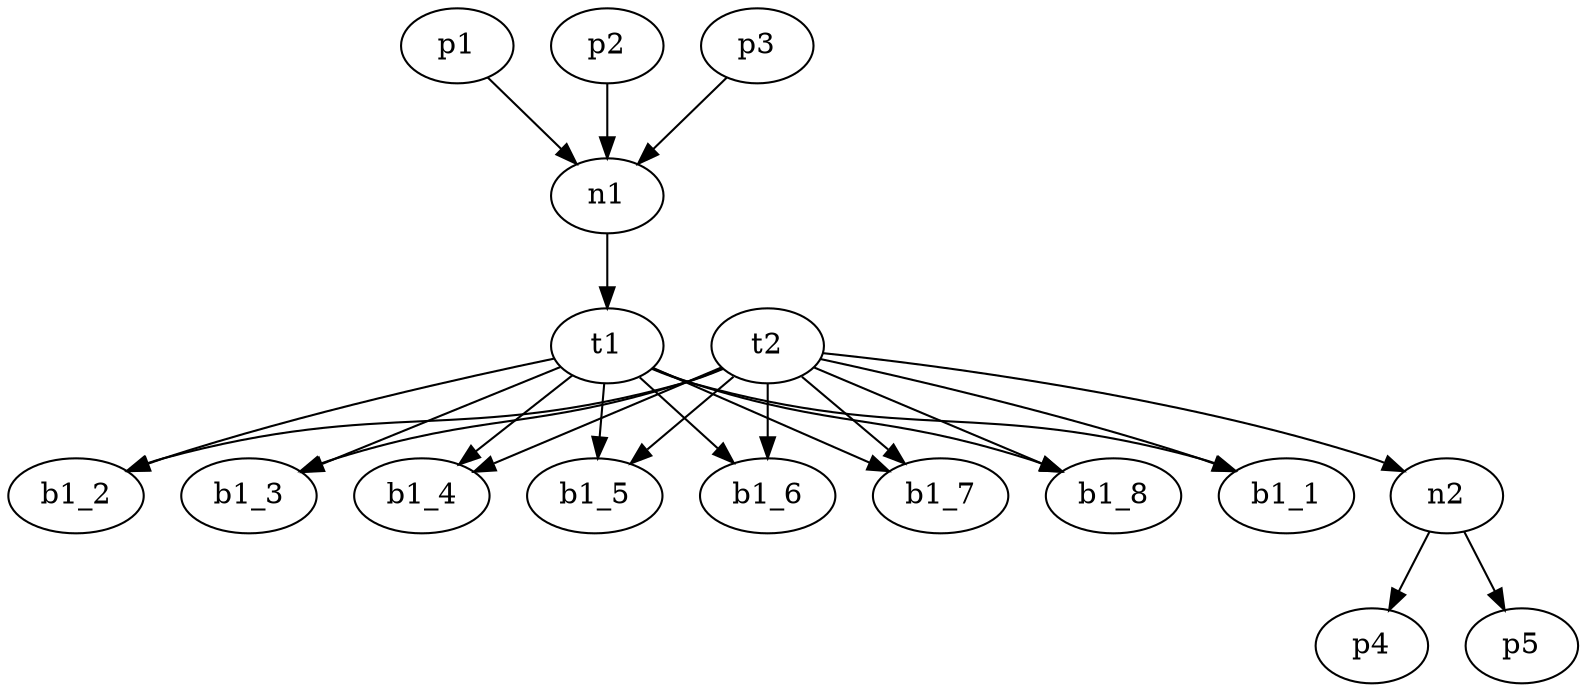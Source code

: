 digraph "" {
	p1 -> n1 [key=0,
	connection_id=c1,
	connection_ref="{'name': 'c1', 'ID': 'c1', 'entity': 'CHANNEL', 'params': {'data': {'channelWidth': 100, 'connectionSpacing': 1000}}, 'source': {'_\
component': 'p1', '_port': '1'}, 'sinks': [{'_component': 'n1', '_port': '1'}], 'layer': {'_id': '0', 'name': 'FLOW_0', 'type': '\
FLOW', 'group': '0', 'params': {'data': {}}}, '_paths': []}",
	sink_port="{'_component': 'n1', '_port': '1'}",
	source_port="{'_component': 'p1', '_port': '1'}"];
n1 -> t1 [key=0,
connection_id=c4,
connection_ref="{'name': 'c4', 'ID': 'c4', 'entity': 'CHANNEL', 'params': {'data': {'channelWidth': 100, 'connectionSpacing': 1000}}, 'source': {'_\
component': 'n1', '_port': '1'}, 'sinks': [{'_component': 't1', '_port': '1'}], 'layer': {'_id': '0', 'name': 'FLOW_0', 'type': '\
FLOW', 'group': '0', 'params': {'data': {}}}, '_paths': []}",
sink_port="{'_component': 't1', '_port': '1'}",
source_port="{'_component': 'n1', '_port': '1'}"];
p2 -> n1 [key=0,
connection_id=c2,
connection_ref="{'name': 'c2', 'ID': 'c2', 'entity': 'CHANNEL', 'params': {'data': {'channelWidth': 100, 'connectionSpacing': 1000}}, 'source': {'_\
component': 'p2', '_port': '1'}, 'sinks': [{'_component': 'n1', '_port': '1'}], 'layer': {'_id': '0', 'name': 'FLOW_0', 'type': '\
FLOW', 'group': '0', 'params': {'data': {}}}, '_paths': []}",
sink_port="{'_component': 'n1', '_port': '1'}",
source_port="{'_component': 'p2', '_port': '1'}"];
p3 -> n1 [key=0,
connection_id=c3,
connection_ref="{'name': 'c3', 'ID': 'c3', 'entity': 'CHANNEL', 'params': {'data': {'channelWidth': 100, 'connectionSpacing': 1000}}, 'source': {'_\
component': 'p3', '_port': '1'}, 'sinks': [{'_component': 'n1', '_port': '1'}], 'layer': {'_id': '0', 'name': 'FLOW_0', 'type': '\
FLOW', 'group': '0', 'params': {'data': {}}}, '_paths': []}",
sink_port="{'_component': 'n1', '_port': '1'}",
source_port="{'_component': 'p3', '_port': '1'}"];
t1 -> b1_1 [key=0,
connection_id=c5,
connection_ref="{'name': 'c5', 'ID': 'c5', 'entity': 'CHANNEL', 'params': {'data': {'channelWidth': 100, 'connectionSpacing': 1000}}, 'source': {'_\
component': 't1', '_port': '2'}, 'sinks': [{'_component': 'b1_1', '_port': '1'}], 'layer': {'_id': '0', 'name': 'FLOW_0', 'type': '\
FLOW', 'group': '0', 'params': {'data': {}}}, '_paths': []}",
sink_port="{'_component': 'b1_1', '_port': '1'}",
source_port="{'_component': 't1', '_port': '2'}"];
t1 -> b1_2 [key=0,
connection_id=c6,
connection_ref="{'name': 'c6', 'ID': 'c6', 'entity': 'CHANNEL', 'params': {'data': {'channelWidth': 100, 'connectionSpacing': 1000}}, 'source': {'_\
component': 't1', '_port': '3'}, 'sinks': [{'_component': 'b1_2', '_port': '1'}], 'layer': {'_id': '0', 'name': 'FLOW_0', 'type': '\
FLOW', 'group': '0', 'params': {'data': {}}}, '_paths': []}",
sink_port="{'_component': 'b1_2', '_port': '1'}",
source_port="{'_component': 't1', '_port': '3'}"];
t1 -> b1_3 [key=0,
connection_id=c7,
connection_ref="{'name': 'c7', 'ID': 'c7', 'entity': 'CHANNEL', 'params': {'data': {'channelWidth': 100, 'connectionSpacing': 1000}}, 'source': {'_\
component': 't1', '_port': '4'}, 'sinks': [{'_component': 'b1_3', '_port': '1'}], 'layer': {'_id': '0', 'name': 'FLOW_0', 'type': '\
FLOW', 'group': '0', 'params': {'data': {}}}, '_paths': []}",
sink_port="{'_component': 'b1_3', '_port': '1'}",
source_port="{'_component': 't1', '_port': '4'}"];
t1 -> b1_4 [key=0,
connection_id=c8,
connection_ref="{'name': 'c8', 'ID': 'c8', 'entity': 'CHANNEL', 'params': {'data': {'channelWidth': 100, 'connectionSpacing': 1000}}, 'source': {'_\
component': 't1', '_port': '5'}, 'sinks': [{'_component': 'b1_4', '_port': '1'}], 'layer': {'_id': '0', 'name': 'FLOW_0', 'type': '\
FLOW', 'group': '0', 'params': {'data': {}}}, '_paths': []}",
sink_port="{'_component': 'b1_4', '_port': '1'}",
source_port="{'_component': 't1', '_port': '5'}"];
t1 -> b1_5 [key=0,
connection_id=c9,
connection_ref="{'name': 'c9', 'ID': 'c9', 'entity': 'CHANNEL', 'params': {'data': {'channelWidth': 100, 'connectionSpacing': 1000}}, 'source': {'_\
component': 't1', '_port': '6'}, 'sinks': [{'_component': 'b1_5', '_port': '1'}], 'layer': {'_id': '0', 'name': 'FLOW_0', 'type': '\
FLOW', 'group': '0', 'params': {'data': {}}}, '_paths': []}",
sink_port="{'_component': 'b1_5', '_port': '1'}",
source_port="{'_component': 't1', '_port': '6'}"];
t1 -> b1_6 [key=0,
connection_id=c10,
connection_ref="{'name': 'c10', 'ID': 'c10', 'entity': 'CHANNEL', 'params': {'data': {'channelWidth': 100, 'connectionSpacing': 1000}}, 'source': {'_\
component': 't1', '_port': '7'}, 'sinks': [{'_component': 'b1_6', '_port': '1'}], 'layer': {'_id': '0', 'name': 'FLOW_0', 'type': '\
FLOW', 'group': '0', 'params': {'data': {}}}, '_paths': []}",
sink_port="{'_component': 'b1_6', '_port': '1'}",
source_port="{'_component': 't1', '_port': '7'}"];
t1 -> b1_7 [key=0,
connection_id=c11,
connection_ref="{'name': 'c11', 'ID': 'c11', 'entity': 'CHANNEL', 'params': {'data': {'channelWidth': 100, 'connectionSpacing': 1000}}, 'source': {'_\
component': 't1', '_port': '8'}, 'sinks': [{'_component': 'b1_7', '_port': '1'}], 'layer': {'_id': '0', 'name': 'FLOW_0', 'type': '\
FLOW', 'group': '0', 'params': {'data': {}}}, '_paths': []}",
sink_port="{'_component': 'b1_7', '_port': '1'}",
source_port="{'_component': 't1', '_port': '8'}"];
t1 -> b1_8 [key=0,
connection_id=c12,
connection_ref="{'name': 'c12', 'ID': 'c12', 'entity': 'CHANNEL', 'params': {'data': {'channelWidth': 100, 'connectionSpacing': 1000}}, 'source': {'_\
component': 't1', '_port': '9'}, 'sinks': [{'_component': 'b1_8', '_port': '1'}], 'layer': {'_id': '0', 'name': 'FLOW_0', 'type': '\
FLOW', 'group': '0', 'params': {'data': {}}}, '_paths': []}",
sink_port="{'_component': 'b1_8', '_port': '1'}",
source_port="{'_component': 't1', '_port': '9'}"];
t2 -> b1_1 [key=0,
connection_id=c13,
connection_ref="{'name': 'c13', 'ID': 'c13', 'entity': 'CHANNEL', 'params': {'data': {'channelWidth': 100, 'connectionSpacing': 1000}}, 'source': {'_\
component': 't2', '_port': '2'}, 'sinks': [{'_component': 'b1_1', '_port': '1'}], 'layer': {'_id': '0', 'name': 'FLOW_0', 'type': '\
FLOW', 'group': '0', 'params': {'data': {}}}, '_paths': []}",
sink_port="{'_component': 'b1_1', '_port': '1'}",
source_port="{'_component': 't2', '_port': '2'}"];
t2 -> b1_2 [key=0,
connection_id=c14,
connection_ref="{'name': 'c14', 'ID': 'c14', 'entity': 'CHANNEL', 'params': {'data': {'channelWidth': 100, 'connectionSpacing': 1000}}, 'source': {'_\
component': 't2', '_port': '3'}, 'sinks': [{'_component': 'b1_2', '_port': '1'}], 'layer': {'_id': '0', 'name': 'FLOW_0', 'type': '\
FLOW', 'group': '0', 'params': {'data': {}}}, '_paths': []}",
sink_port="{'_component': 'b1_2', '_port': '1'}",
source_port="{'_component': 't2', '_port': '3'}"];
t2 -> b1_3 [key=0,
connection_id=c15,
connection_ref="{'name': 'c15', 'ID': 'c15', 'entity': 'CHANNEL', 'params': {'data': {'channelWidth': 100, 'connectionSpacing': 1000}}, 'source': {'_\
component': 't2', '_port': '4'}, 'sinks': [{'_component': 'b1_3', '_port': '1'}], 'layer': {'_id': '0', 'name': 'FLOW_0', 'type': '\
FLOW', 'group': '0', 'params': {'data': {}}}, '_paths': []}",
sink_port="{'_component': 'b1_3', '_port': '1'}",
source_port="{'_component': 't2', '_port': '4'}"];
t2 -> b1_4 [key=0,
connection_id=c16,
connection_ref="{'name': 'c16', 'ID': 'c16', 'entity': 'CHANNEL', 'params': {'data': {'channelWidth': 100, 'connectionSpacing': 1000}}, 'source': {'_\
component': 't2', '_port': '5'}, 'sinks': [{'_component': 'b1_4', '_port': '1'}], 'layer': {'_id': '0', 'name': 'FLOW_0', 'type': '\
FLOW', 'group': '0', 'params': {'data': {}}}, '_paths': []}",
sink_port="{'_component': 'b1_4', '_port': '1'}",
source_port="{'_component': 't2', '_port': '5'}"];
t2 -> b1_5 [key=0,
connection_id=c17,
connection_ref="{'name': 'c17', 'ID': 'c17', 'entity': 'CHANNEL', 'params': {'data': {'channelWidth': 100, 'connectionSpacing': 1000}}, 'source': {'_\
component': 't2', '_port': '6'}, 'sinks': [{'_component': 'b1_5', '_port': '1'}], 'layer': {'_id': '0', 'name': 'FLOW_0', 'type': '\
FLOW', 'group': '0', 'params': {'data': {}}}, '_paths': []}",
sink_port="{'_component': 'b1_5', '_port': '1'}",
source_port="{'_component': 't2', '_port': '6'}"];
t2 -> b1_6 [key=0,
connection_id=c18,
connection_ref="{'name': 'c18', 'ID': 'c18', 'entity': 'CHANNEL', 'params': {'data': {'channelWidth': 100, 'connectionSpacing': 1000}}, 'source': {'_\
component': 't2', '_port': '7'}, 'sinks': [{'_component': 'b1_6', '_port': '1'}], 'layer': {'_id': '0', 'name': 'FLOW_0', 'type': '\
FLOW', 'group': '0', 'params': {'data': {}}}, '_paths': []}",
sink_port="{'_component': 'b1_6', '_port': '1'}",
source_port="{'_component': 't2', '_port': '7'}"];
t2 -> b1_7 [key=0,
connection_id=c19,
connection_ref="{'name': 'c19', 'ID': 'c19', 'entity': 'CHANNEL', 'params': {'data': {'channelWidth': 100, 'connectionSpacing': 1000}}, 'source': {'_\
component': 't2', '_port': '8'}, 'sinks': [{'_component': 'b1_7', '_port': '1'}], 'layer': {'_id': '0', 'name': 'FLOW_0', 'type': '\
FLOW', 'group': '0', 'params': {'data': {}}}, '_paths': []}",
sink_port="{'_component': 'b1_7', '_port': '1'}",
source_port="{'_component': 't2', '_port': '8'}"];
t2 -> b1_8 [key=0,
connection_id=c20,
connection_ref="{'name': 'c20', 'ID': 'c20', 'entity': 'CHANNEL', 'params': {'data': {'channelWidth': 100, 'connectionSpacing': 1000}}, 'source': {'_\
component': 't2', '_port': '9'}, 'sinks': [{'_component': 'b1_8', '_port': '1'}], 'layer': {'_id': '0', 'name': 'FLOW_0', 'type': '\
FLOW', 'group': '0', 'params': {'data': {}}}, '_paths': []}",
sink_port="{'_component': 'b1_8', '_port': '1'}",
source_port="{'_component': 't2', '_port': '9'}"];
t2 -> n2 [key=0,
connection_id=c21,
connection_ref="{'name': 'c21', 'ID': 'c21', 'entity': 'CHANNEL', 'params': {'data': {'channelWidth': 100, 'connectionSpacing': 1000}}, 'source': {'_\
component': 't2', '_port': '1'}, 'sinks': [{'_component': 'n2', '_port': '1'}], 'layer': {'_id': '0', 'name': 'FLOW_0', 'type': '\
FLOW', 'group': '0', 'params': {'data': {}}}, '_paths': []}",
sink_port="{'_component': 'n2', '_port': '1'}",
source_port="{'_component': 't2', '_port': '1'}"];
n2 -> p4 [key=0,
connection_id=c22,
connection_ref="{'name': 'c22', 'ID': 'c22', 'entity': 'CHANNEL', 'params': {'data': {'channelWidth': 100, 'connectionSpacing': 1000}}, 'source': {'_\
component': 'n2', '_port': '1'}, 'sinks': [{'_component': 'p4', '_port': '1'}], 'layer': {'_id': '0', 'name': 'FLOW_0', 'type': '\
FLOW', 'group': '0', 'params': {'data': {}}}, '_paths': []}",
sink_port="{'_component': 'p4', '_port': '1'}",
source_port="{'_component': 'n2', '_port': '1'}"];
n2 -> p5 [key=0,
connection_id=c23,
connection_ref="{'name': 'c23', 'ID': 'c23', 'entity': 'CHANNEL', 'params': {'data': {'channelWidth': 100, 'connectionSpacing': 1000}}, 'source': {'_\
component': 'n2', '_port': '1'}, 'sinks': [{'_component': 'p5', '_port': '1'}], 'layer': {'_id': '0', 'name': 'FLOW_0', 'type': '\
FLOW', 'group': '0', 'params': {'data': {}}}, '_paths': []}",
sink_port="{'_component': 'p5', '_port': '1'}",
source_port="{'_component': 'n2', '_port': '1'}"];
}
